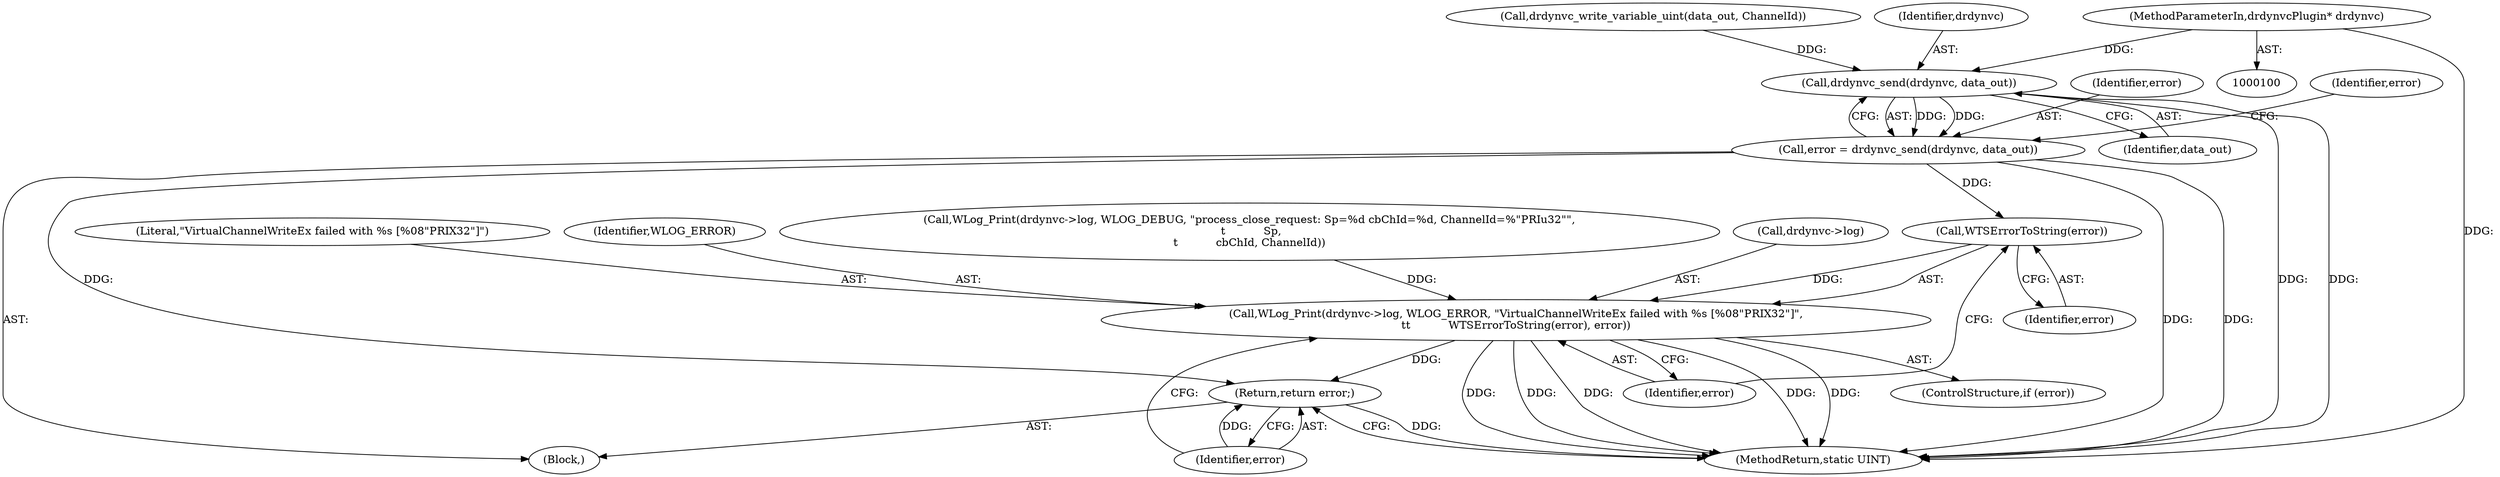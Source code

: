 digraph "0_FreeRDP_baee520e3dd9be6511c45a14c5f5e77784de1471_1@pointer" {
"1000101" [label="(MethodParameterIn,drdynvcPlugin* drdynvc)"];
"1000184" [label="(Call,drdynvc_send(drdynvc, data_out))"];
"1000182" [label="(Call,error = drdynvc_send(drdynvc, data_out))"];
"1000195" [label="(Call,WTSErrorToString(error))"];
"1000189" [label="(Call,WLog_Print(drdynvc->log, WLOG_ERROR, \"VirtualChannelWriteEx failed with %s [%08\"PRIX32\"]\",\n\t\t           WTSErrorToString(error), error))"];
"1000198" [label="(Return,return error;)"];
"1000189" [label="(Call,WLog_Print(drdynvc->log, WLOG_ERROR, \"VirtualChannelWriteEx failed with %s [%08\"PRIX32\"]\",\n\t\t           WTSErrorToString(error), error))"];
"1000184" [label="(Call,drdynvc_send(drdynvc, data_out))"];
"1000199" [label="(Identifier,error)"];
"1000101" [label="(MethodParameterIn,drdynvcPlugin* drdynvc)"];
"1000179" [label="(Call,drdynvc_write_variable_uint(data_out, ChannelId))"];
"1000182" [label="(Call,error = drdynvc_send(drdynvc, data_out))"];
"1000197" [label="(Identifier,error)"];
"1000194" [label="(Literal,\"VirtualChannelWriteEx failed with %s [%08\"PRIX32\"]\")"];
"1000196" [label="(Identifier,error)"];
"1000193" [label="(Identifier,WLOG_ERROR)"];
"1000123" [label="(Call,WLog_Print(drdynvc->log, WLOG_DEBUG, \"process_close_request: Sp=%d cbChId=%d, ChannelId=%\"PRIu32\"\",\n \t           Sp,\n\t           cbChId, ChannelId))"];
"1000190" [label="(Call,drdynvc->log)"];
"1000186" [label="(Identifier,data_out)"];
"1000187" [label="(ControlStructure,if (error))"];
"1000200" [label="(MethodReturn,static UINT)"];
"1000198" [label="(Return,return error;)"];
"1000183" [label="(Identifier,error)"];
"1000195" [label="(Call,WTSErrorToString(error))"];
"1000185" [label="(Identifier,drdynvc)"];
"1000105" [label="(Block,)"];
"1000188" [label="(Identifier,error)"];
"1000101" -> "1000100"  [label="AST: "];
"1000101" -> "1000200"  [label="DDG: "];
"1000101" -> "1000184"  [label="DDG: "];
"1000184" -> "1000182"  [label="AST: "];
"1000184" -> "1000186"  [label="CFG: "];
"1000185" -> "1000184"  [label="AST: "];
"1000186" -> "1000184"  [label="AST: "];
"1000182" -> "1000184"  [label="CFG: "];
"1000184" -> "1000200"  [label="DDG: "];
"1000184" -> "1000200"  [label="DDG: "];
"1000184" -> "1000182"  [label="DDG: "];
"1000184" -> "1000182"  [label="DDG: "];
"1000179" -> "1000184"  [label="DDG: "];
"1000182" -> "1000105"  [label="AST: "];
"1000183" -> "1000182"  [label="AST: "];
"1000188" -> "1000182"  [label="CFG: "];
"1000182" -> "1000200"  [label="DDG: "];
"1000182" -> "1000200"  [label="DDG: "];
"1000182" -> "1000195"  [label="DDG: "];
"1000182" -> "1000198"  [label="DDG: "];
"1000195" -> "1000189"  [label="AST: "];
"1000195" -> "1000196"  [label="CFG: "];
"1000196" -> "1000195"  [label="AST: "];
"1000197" -> "1000195"  [label="CFG: "];
"1000195" -> "1000189"  [label="DDG: "];
"1000189" -> "1000187"  [label="AST: "];
"1000189" -> "1000197"  [label="CFG: "];
"1000190" -> "1000189"  [label="AST: "];
"1000193" -> "1000189"  [label="AST: "];
"1000194" -> "1000189"  [label="AST: "];
"1000197" -> "1000189"  [label="AST: "];
"1000199" -> "1000189"  [label="CFG: "];
"1000189" -> "1000200"  [label="DDG: "];
"1000189" -> "1000200"  [label="DDG: "];
"1000189" -> "1000200"  [label="DDG: "];
"1000189" -> "1000200"  [label="DDG: "];
"1000189" -> "1000200"  [label="DDG: "];
"1000123" -> "1000189"  [label="DDG: "];
"1000189" -> "1000198"  [label="DDG: "];
"1000198" -> "1000105"  [label="AST: "];
"1000198" -> "1000199"  [label="CFG: "];
"1000199" -> "1000198"  [label="AST: "];
"1000200" -> "1000198"  [label="CFG: "];
"1000198" -> "1000200"  [label="DDG: "];
"1000199" -> "1000198"  [label="DDG: "];
}
